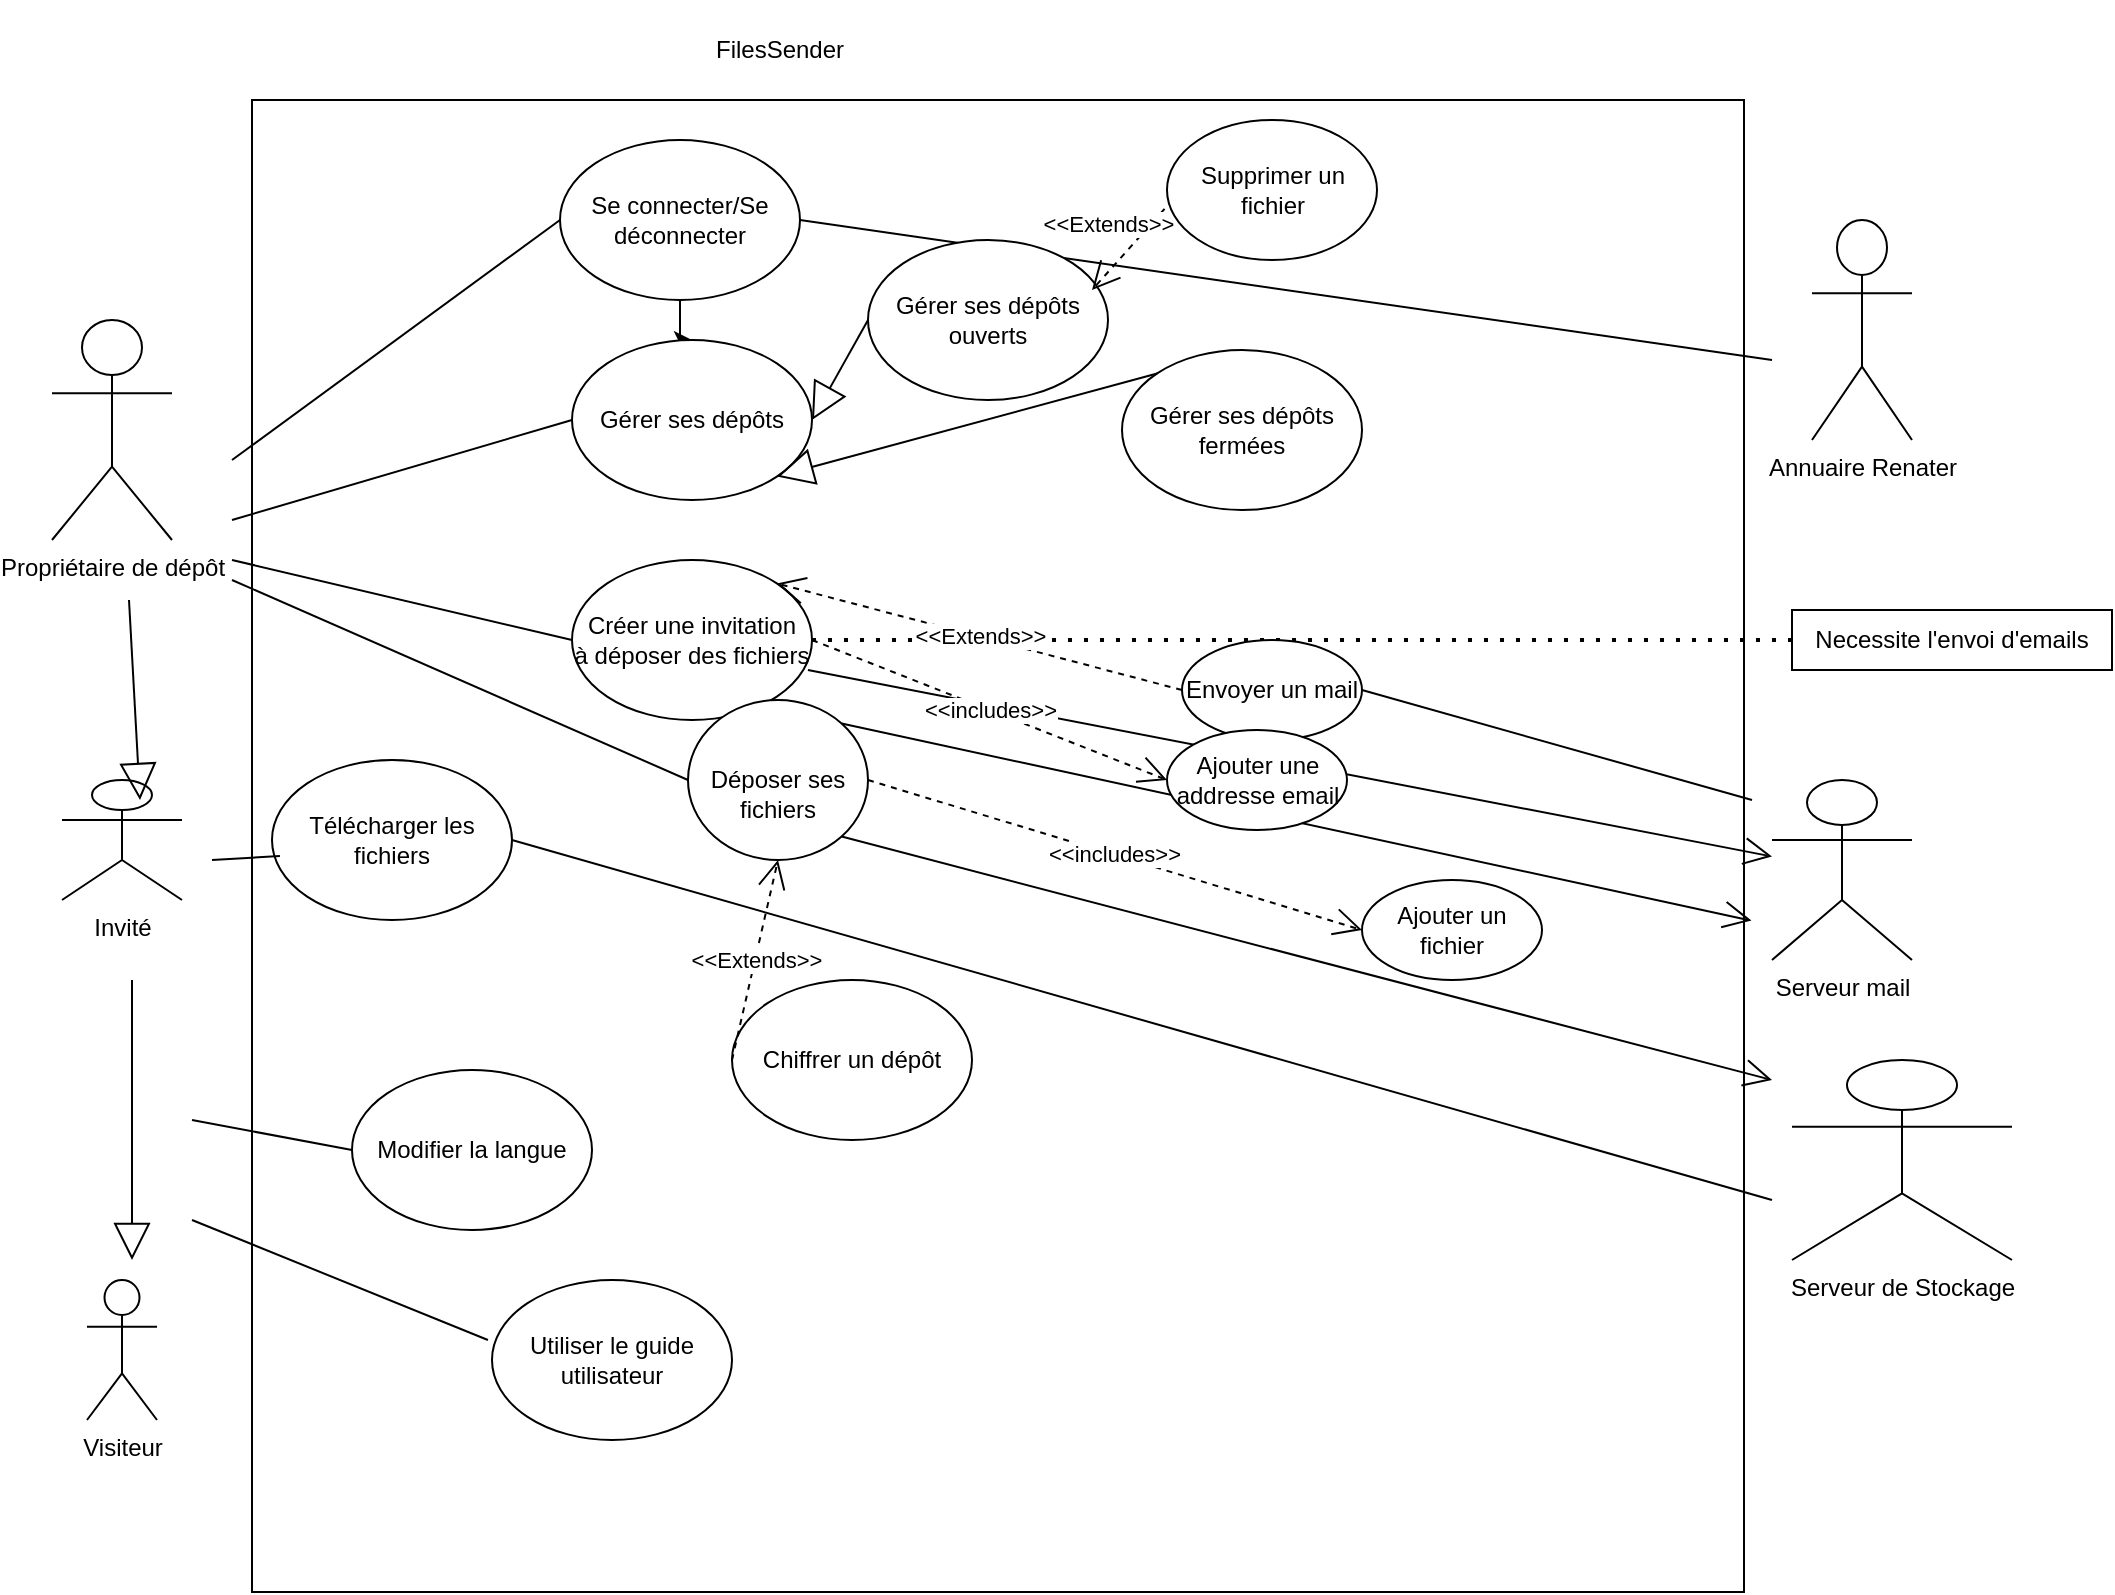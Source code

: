 <mxfile version="24.7.14">
  <diagram name="Page-1" id="_OUiAtpkUEGA_JQShNa9">
    <mxGraphModel dx="1195" dy="623" grid="1" gridSize="10" guides="1" tooltips="1" connect="1" arrows="1" fold="1" page="1" pageScale="1" pageWidth="827" pageHeight="1169" math="0" shadow="0">
      <root>
        <mxCell id="0" />
        <mxCell id="1" parent="0" />
        <mxCell id="WyI29n1xzjbKKyyoh1lB-9" value="" style="whiteSpace=wrap;html=1;aspect=fixed;" parent="1" vertex="1">
          <mxGeometry x="140" y="120" width="746" height="746" as="geometry" />
        </mxCell>
        <mxCell id="UVBDfQGK_jE2caAGnJ7W-25" value="" style="edgeStyle=orthogonalEdgeStyle;rounded=0;orthogonalLoop=1;jettySize=auto;html=1;" parent="1" source="WyI29n1xzjbKKyyoh1lB-1" target="WyI29n1xzjbKKyyoh1lB-5" edge="1">
          <mxGeometry relative="1" as="geometry" />
        </mxCell>
        <mxCell id="WyI29n1xzjbKKyyoh1lB-1" value="Se connecter/Se déconnecter" style="ellipse;whiteSpace=wrap;html=1;" parent="1" vertex="1">
          <mxGeometry x="294" y="140" width="120" height="80" as="geometry" />
        </mxCell>
        <mxCell id="WyI29n1xzjbKKyyoh1lB-2" value="Propriétaire de dépôt " style="shape=umlActor;verticalLabelPosition=bottom;verticalAlign=top;html=1;outlineConnect=0;" parent="1" vertex="1">
          <mxGeometry x="40" y="230" width="60" height="110" as="geometry" />
        </mxCell>
        <mxCell id="WyI29n1xzjbKKyyoh1lB-5" value="Gérer ses dépôts" style="ellipse;whiteSpace=wrap;html=1;" parent="1" vertex="1">
          <mxGeometry x="300" y="240" width="120" height="80" as="geometry" />
        </mxCell>
        <mxCell id="WyI29n1xzjbKKyyoh1lB-7" value="Créer une invitation&lt;br&gt;à déposer des fichiers" style="ellipse;whiteSpace=wrap;html=1;" parent="1" vertex="1">
          <mxGeometry x="300" y="350" width="120" height="80" as="geometry" />
        </mxCell>
        <mxCell id="WyI29n1xzjbKKyyoh1lB-8" value="&lt;br&gt;Déposer ses fichiers " style="ellipse;whiteSpace=wrap;html=1;direction=south;" parent="1" vertex="1">
          <mxGeometry x="358" y="420" width="90" height="80" as="geometry" />
        </mxCell>
        <mxCell id="WyI29n1xzjbKKyyoh1lB-10" value="" style="endArrow=none;html=1;rounded=0;entryX=0;entryY=0.5;entryDx=0;entryDy=0;" parent="1" target="WyI29n1xzjbKKyyoh1lB-1" edge="1">
          <mxGeometry width="50" height="50" relative="1" as="geometry">
            <mxPoint x="130" y="300" as="sourcePoint" />
            <mxPoint x="440" y="430" as="targetPoint" />
          </mxGeometry>
        </mxCell>
        <mxCell id="WyI29n1xzjbKKyyoh1lB-11" value="" style="endArrow=none;html=1;rounded=0;exitX=0.5;exitY=1;exitDx=0;exitDy=0;" parent="1" source="WyI29n1xzjbKKyyoh1lB-8" edge="1">
          <mxGeometry width="50" height="50" relative="1" as="geometry">
            <mxPoint x="390" y="480" as="sourcePoint" />
            <mxPoint x="130" y="360" as="targetPoint" />
          </mxGeometry>
        </mxCell>
        <mxCell id="WyI29n1xzjbKKyyoh1lB-12" value="" style="endArrow=none;html=1;rounded=0;entryX=0;entryY=0.5;entryDx=0;entryDy=0;" parent="1" target="WyI29n1xzjbKKyyoh1lB-7" edge="1">
          <mxGeometry width="50" height="50" relative="1" as="geometry">
            <mxPoint x="130" y="350" as="sourcePoint" />
            <mxPoint x="440" y="430" as="targetPoint" />
          </mxGeometry>
        </mxCell>
        <mxCell id="WyI29n1xzjbKKyyoh1lB-13" value="" style="endArrow=none;html=1;rounded=0;entryX=0;entryY=0.5;entryDx=0;entryDy=0;" parent="1" target="WyI29n1xzjbKKyyoh1lB-5" edge="1">
          <mxGeometry width="50" height="50" relative="1" as="geometry">
            <mxPoint x="130" y="330" as="sourcePoint" />
            <mxPoint x="280" y="280" as="targetPoint" />
          </mxGeometry>
        </mxCell>
        <mxCell id="WyI29n1xzjbKKyyoh1lB-14" value="Annuaire Renater" style="shape=umlActor;verticalLabelPosition=bottom;verticalAlign=top;html=1;outlineConnect=0;" parent="1" vertex="1">
          <mxGeometry x="920" y="180" width="50" height="110" as="geometry" />
        </mxCell>
        <mxCell id="WyI29n1xzjbKKyyoh1lB-15" value="Serveur mail" style="shape=umlActor;verticalLabelPosition=bottom;verticalAlign=top;html=1;outlineConnect=0;" parent="1" vertex="1">
          <mxGeometry x="900" y="460" width="70" height="90" as="geometry" />
        </mxCell>
        <mxCell id="WyI29n1xzjbKKyyoh1lB-16" value="Necessite l&#39;envoi d&#39;emails" style="rounded=0;whiteSpace=wrap;html=1;" parent="1" vertex="1">
          <mxGeometry x="910" y="375" width="160" height="30" as="geometry" />
        </mxCell>
        <mxCell id="WyI29n1xzjbKKyyoh1lB-21" value="" style="endArrow=none;html=1;rounded=0;entryX=1;entryY=0.5;entryDx=0;entryDy=0;" parent="1" target="WyI29n1xzjbKKyyoh1lB-1" edge="1">
          <mxGeometry width="50" height="50" relative="1" as="geometry">
            <mxPoint x="900" y="250" as="sourcePoint" />
            <mxPoint x="440" y="430" as="targetPoint" />
          </mxGeometry>
        </mxCell>
        <mxCell id="WyI29n1xzjbKKyyoh1lB-24" value="" style="endArrow=open;endFill=1;endSize=12;html=1;rounded=0;exitX=0;exitY=0;exitDx=0;exitDy=0;entryX=1.005;entryY=0.55;entryDx=0;entryDy=0;entryPerimeter=0;" parent="1" edge="1" target="WyI29n1xzjbKKyyoh1lB-9" source="WyI29n1xzjbKKyyoh1lB-8">
          <mxGeometry width="160" relative="1" as="geometry">
            <mxPoint x="430" y="478.75" as="sourcePoint" />
            <mxPoint x="710" y="501.25" as="targetPoint" />
          </mxGeometry>
        </mxCell>
        <mxCell id="WyI29n1xzjbKKyyoh1lB-25" value="FilesSender" style="text;html=1;align=center;verticalAlign=middle;whiteSpace=wrap;rounded=0;" parent="1" vertex="1">
          <mxGeometry x="360" y="70" width="88" height="50" as="geometry" />
        </mxCell>
        <mxCell id="UVBDfQGK_jE2caAGnJ7W-1" value="" style="endArrow=none;dashed=1;html=1;dashPattern=1 3;strokeWidth=2;rounded=0;entryX=1;entryY=0.5;entryDx=0;entryDy=0;exitX=0;exitY=0.5;exitDx=0;exitDy=0;" parent="1" source="WyI29n1xzjbKKyyoh1lB-16" target="WyI29n1xzjbKKyyoh1lB-7" edge="1">
          <mxGeometry width="50" height="50" relative="1" as="geometry">
            <mxPoint x="390" y="470" as="sourcePoint" />
            <mxPoint x="440" y="420" as="targetPoint" />
          </mxGeometry>
        </mxCell>
        <mxCell id="UVBDfQGK_jE2caAGnJ7W-2" value="Serveur de Stockage" style="shape=umlActor;verticalLabelPosition=bottom;verticalAlign=top;html=1;outlineConnect=0;" parent="1" vertex="1">
          <mxGeometry x="910" y="600" width="110" height="100" as="geometry" />
        </mxCell>
        <mxCell id="UVBDfQGK_jE2caAGnJ7W-4" value="Visiteur" style="shape=umlActor;verticalLabelPosition=bottom;verticalAlign=top;html=1;outlineConnect=0;" parent="1" vertex="1">
          <mxGeometry x="57.5" y="710" width="35" height="70" as="geometry" />
        </mxCell>
        <mxCell id="UVBDfQGK_jE2caAGnJ7W-5" value="Modifier la langue" style="ellipse;whiteSpace=wrap;html=1;" parent="1" vertex="1">
          <mxGeometry x="190" y="605" width="120" height="80" as="geometry" />
        </mxCell>
        <mxCell id="UVBDfQGK_jE2caAGnJ7W-6" value="" style="endArrow=none;html=1;rounded=0;entryX=0;entryY=0.5;entryDx=0;entryDy=0;" parent="1" target="UVBDfQGK_jE2caAGnJ7W-5" edge="1">
          <mxGeometry width="50" height="50" relative="1" as="geometry">
            <mxPoint x="110" y="630" as="sourcePoint" />
            <mxPoint x="440" y="420" as="targetPoint" />
          </mxGeometry>
        </mxCell>
        <mxCell id="UVBDfQGK_jE2caAGnJ7W-7" value="Utiliser le guide utilisateur" style="ellipse;whiteSpace=wrap;html=1;" parent="1" vertex="1">
          <mxGeometry x="260" y="710" width="120" height="80" as="geometry" />
        </mxCell>
        <mxCell id="UVBDfQGK_jE2caAGnJ7W-8" value="" style="endArrow=none;html=1;rounded=0;entryX=-0.017;entryY=0.375;entryDx=0;entryDy=0;entryPerimeter=0;" parent="1" target="UVBDfQGK_jE2caAGnJ7W-7" edge="1">
          <mxGeometry width="50" height="50" relative="1" as="geometry">
            <mxPoint x="110" y="680" as="sourcePoint" />
            <mxPoint x="440" y="420" as="targetPoint" />
          </mxGeometry>
        </mxCell>
        <mxCell id="UVBDfQGK_jE2caAGnJ7W-9" value="" style="endArrow=open;endFill=1;endSize=12;html=1;rounded=0;exitX=1;exitY=0;exitDx=0;exitDy=0;" parent="1" edge="1" source="WyI29n1xzjbKKyyoh1lB-8">
          <mxGeometry width="160" relative="1" as="geometry">
            <mxPoint x="420" y="500" as="sourcePoint" />
            <mxPoint x="900" y="610" as="targetPoint" />
          </mxGeometry>
        </mxCell>
        <mxCell id="UVBDfQGK_jE2caAGnJ7W-10" value="Gérer ses dépôts ouverts" style="ellipse;whiteSpace=wrap;html=1;" parent="1" vertex="1">
          <mxGeometry x="448" y="190" width="120" height="80" as="geometry" />
        </mxCell>
        <mxCell id="UVBDfQGK_jE2caAGnJ7W-11" value="Gérer ses dépôts fermées" style="ellipse;whiteSpace=wrap;html=1;" parent="1" vertex="1">
          <mxGeometry x="575" y="245" width="120" height="80" as="geometry" />
        </mxCell>
        <mxCell id="UVBDfQGK_jE2caAGnJ7W-17" value="Invité" style="shape=umlActor;verticalLabelPosition=bottom;verticalAlign=top;html=1;outlineConnect=0;" parent="1" vertex="1">
          <mxGeometry x="45" y="460" width="60" height="60" as="geometry" />
        </mxCell>
        <mxCell id="UVBDfQGK_jE2caAGnJ7W-18" value="" style="endArrow=open;endFill=1;endSize=12;html=1;rounded=0;exitX=0.983;exitY=0.688;exitDx=0;exitDy=0;exitPerimeter=0;" parent="1" source="WyI29n1xzjbKKyyoh1lB-7" edge="1" target="WyI29n1xzjbKKyyoh1lB-15">
          <mxGeometry width="160" relative="1" as="geometry">
            <mxPoint x="574" y="453.548" as="sourcePoint" />
            <mxPoint x="730" y="490" as="targetPoint" />
            <Array as="points" />
          </mxGeometry>
        </mxCell>
        <mxCell id="UVBDfQGK_jE2caAGnJ7W-19" value="Télécharger les fichiers" style="ellipse;whiteSpace=wrap;html=1;" parent="1" vertex="1">
          <mxGeometry x="150" y="450" width="120" height="80" as="geometry" />
        </mxCell>
        <mxCell id="UVBDfQGK_jE2caAGnJ7W-20" value="" style="endArrow=none;html=1;rounded=0;entryX=0.033;entryY=0.6;entryDx=0;entryDy=0;entryPerimeter=0;" parent="1" target="UVBDfQGK_jE2caAGnJ7W-19" edge="1">
          <mxGeometry width="50" height="50" relative="1" as="geometry">
            <mxPoint x="120" y="500" as="sourcePoint" />
            <mxPoint x="440" y="420" as="targetPoint" />
          </mxGeometry>
        </mxCell>
        <mxCell id="UVBDfQGK_jE2caAGnJ7W-21" value="" style="endArrow=none;html=1;rounded=0;exitX=1;exitY=0.5;exitDx=0;exitDy=0;" parent="1" source="UVBDfQGK_jE2caAGnJ7W-19" edge="1">
          <mxGeometry width="50" height="50" relative="1" as="geometry">
            <mxPoint x="390" y="470" as="sourcePoint" />
            <mxPoint x="900" y="670" as="targetPoint" />
          </mxGeometry>
        </mxCell>
        <mxCell id="UVBDfQGK_jE2caAGnJ7W-23" value="" style="endArrow=block;endSize=16;endFill=0;html=1;rounded=0;exitX=0;exitY=0.5;exitDx=0;exitDy=0;entryX=1;entryY=0.5;entryDx=0;entryDy=0;" parent="1" source="UVBDfQGK_jE2caAGnJ7W-10" target="WyI29n1xzjbKKyyoh1lB-5" edge="1">
          <mxGeometry width="160" relative="1" as="geometry">
            <mxPoint x="420" y="260" as="sourcePoint" />
            <mxPoint x="420" y="330" as="targetPoint" />
            <Array as="points" />
          </mxGeometry>
        </mxCell>
        <mxCell id="UVBDfQGK_jE2caAGnJ7W-24" value="" style="endArrow=block;endSize=16;endFill=0;html=1;rounded=0;" parent="1" edge="1">
          <mxGeometry width="160" relative="1" as="geometry">
            <mxPoint x="78.5" y="370" as="sourcePoint" />
            <mxPoint x="84" y="470" as="targetPoint" />
          </mxGeometry>
        </mxCell>
        <mxCell id="UVBDfQGK_jE2caAGnJ7W-29" value="" style="endArrow=block;endSize=16;endFill=0;html=1;rounded=0;" parent="1" edge="1">
          <mxGeometry width="160" relative="1" as="geometry">
            <mxPoint x="80" y="560" as="sourcePoint" />
            <mxPoint x="80" y="700" as="targetPoint" />
            <Array as="points" />
          </mxGeometry>
        </mxCell>
        <mxCell id="UVBDfQGK_jE2caAGnJ7W-30" value="" style="endArrow=block;endSize=16;endFill=0;html=1;rounded=0;entryX=1;entryY=1;entryDx=0;entryDy=0;exitX=0;exitY=0;exitDx=0;exitDy=0;" parent="1" target="WyI29n1xzjbKKyyoh1lB-5" edge="1" source="UVBDfQGK_jE2caAGnJ7W-11">
          <mxGeometry width="160" relative="1" as="geometry">
            <mxPoint x="469" y="340" as="sourcePoint" />
            <mxPoint x="469" y="410" as="targetPoint" />
            <Array as="points" />
          </mxGeometry>
        </mxCell>
        <mxCell id="cWZ7hzO9Cys6CtAJHGcs-1" value="Chiffrer un dépôt" style="ellipse;whiteSpace=wrap;html=1;" vertex="1" parent="1">
          <mxGeometry x="380" y="560" width="120" height="80" as="geometry" />
        </mxCell>
        <mxCell id="cWZ7hzO9Cys6CtAJHGcs-4" value="&amp;lt;&amp;lt;Extends&amp;gt;&amp;gt;" style="endArrow=open;endSize=12;dashed=1;html=1;rounded=0;exitX=0;exitY=0.5;exitDx=0;exitDy=0;entryX=1;entryY=0.5;entryDx=0;entryDy=0;" edge="1" parent="1" source="cWZ7hzO9Cys6CtAJHGcs-1" target="WyI29n1xzjbKKyyoh1lB-8">
          <mxGeometry width="160" relative="1" as="geometry">
            <mxPoint x="460" y="440" as="sourcePoint" />
            <mxPoint x="620" y="440" as="targetPoint" />
          </mxGeometry>
        </mxCell>
        <mxCell id="cWZ7hzO9Cys6CtAJHGcs-5" value="Ajouter un fichier" style="ellipse;whiteSpace=wrap;html=1;" vertex="1" parent="1">
          <mxGeometry x="695" y="510" width="90" height="50" as="geometry" />
        </mxCell>
        <mxCell id="cWZ7hzO9Cys6CtAJHGcs-6" value="&amp;lt;&amp;lt;includes&amp;gt;&amp;gt;" style="endArrow=open;endSize=12;dashed=1;html=1;rounded=0;exitX=0.5;exitY=0;exitDx=0;exitDy=0;entryX=0;entryY=0.5;entryDx=0;entryDy=0;" edge="1" parent="1" source="WyI29n1xzjbKKyyoh1lB-8" target="cWZ7hzO9Cys6CtAJHGcs-5">
          <mxGeometry width="160" relative="1" as="geometry">
            <mxPoint x="460" y="380" as="sourcePoint" />
            <mxPoint x="620" y="380" as="targetPoint" />
          </mxGeometry>
        </mxCell>
        <mxCell id="cWZ7hzO9Cys6CtAJHGcs-7" value="&amp;lt;&amp;lt;Extends&amp;gt;&amp;gt;" style="endArrow=open;endSize=12;dashed=1;html=1;rounded=0;entryX=0.5;entryY=1;entryDx=0;entryDy=0;exitX=0.617;exitY=0.067;exitDx=0;exitDy=0;exitPerimeter=0;" edge="1" parent="1" source="WyI29n1xzjbKKyyoh1lB-9">
          <mxGeometry x="-0.015" y="-16" width="160" relative="1" as="geometry">
            <mxPoint x="690" y="220" as="sourcePoint" />
            <mxPoint x="560" y="215" as="targetPoint" />
            <mxPoint as="offset" />
          </mxGeometry>
        </mxCell>
        <mxCell id="cWZ7hzO9Cys6CtAJHGcs-8" value="Envoyer un mail" style="ellipse;whiteSpace=wrap;html=1;" vertex="1" parent="1">
          <mxGeometry x="605" y="390" width="90" height="50" as="geometry" />
        </mxCell>
        <mxCell id="cWZ7hzO9Cys6CtAJHGcs-9" value="&amp;lt;&amp;lt;Extends&amp;gt;&amp;gt;" style="endArrow=open;endSize=12;dashed=1;html=1;rounded=0;exitX=0;exitY=0.5;exitDx=0;exitDy=0;entryX=1;entryY=0;entryDx=0;entryDy=0;" edge="1" parent="1" source="cWZ7hzO9Cys6CtAJHGcs-8" target="WyI29n1xzjbKKyyoh1lB-7">
          <mxGeometry width="160" relative="1" as="geometry">
            <mxPoint x="440" y="490" as="sourcePoint" />
            <mxPoint x="463" y="390" as="targetPoint" />
          </mxGeometry>
        </mxCell>
        <mxCell id="cWZ7hzO9Cys6CtAJHGcs-10" value="Supprimer un fichier" style="ellipse;whiteSpace=wrap;html=1;" vertex="1" parent="1">
          <mxGeometry x="597.5" y="130" width="105" height="70" as="geometry" />
        </mxCell>
        <mxCell id="cWZ7hzO9Cys6CtAJHGcs-11" value="&amp;lt;&amp;lt;includes&amp;gt;&amp;gt;" style="endArrow=open;endSize=12;dashed=1;html=1;rounded=0;exitX=1;exitY=0.5;exitDx=0;exitDy=0;entryX=0;entryY=0.5;entryDx=0;entryDy=0;" edge="1" parent="1" source="WyI29n1xzjbKKyyoh1lB-7" target="cWZ7hzO9Cys6CtAJHGcs-12">
          <mxGeometry x="0.007" width="160" relative="1" as="geometry">
            <mxPoint x="449.5" y="450" as="sourcePoint" />
            <mxPoint x="540" y="460" as="targetPoint" />
            <mxPoint as="offset" />
          </mxGeometry>
        </mxCell>
        <mxCell id="cWZ7hzO9Cys6CtAJHGcs-12" value="Ajouter une addresse email" style="ellipse;whiteSpace=wrap;html=1;" vertex="1" parent="1">
          <mxGeometry x="597.5" y="435" width="90" height="50" as="geometry" />
        </mxCell>
        <mxCell id="cWZ7hzO9Cys6CtAJHGcs-13" value="" style="endArrow=none;html=1;rounded=0;exitX=1;exitY=0.5;exitDx=0;exitDy=0;" edge="1" parent="1" source="cWZ7hzO9Cys6CtAJHGcs-8">
          <mxGeometry width="50" height="50" relative="1" as="geometry">
            <mxPoint x="600" y="600" as="sourcePoint" />
            <mxPoint x="890" y="470" as="targetPoint" />
          </mxGeometry>
        </mxCell>
      </root>
    </mxGraphModel>
  </diagram>
</mxfile>
